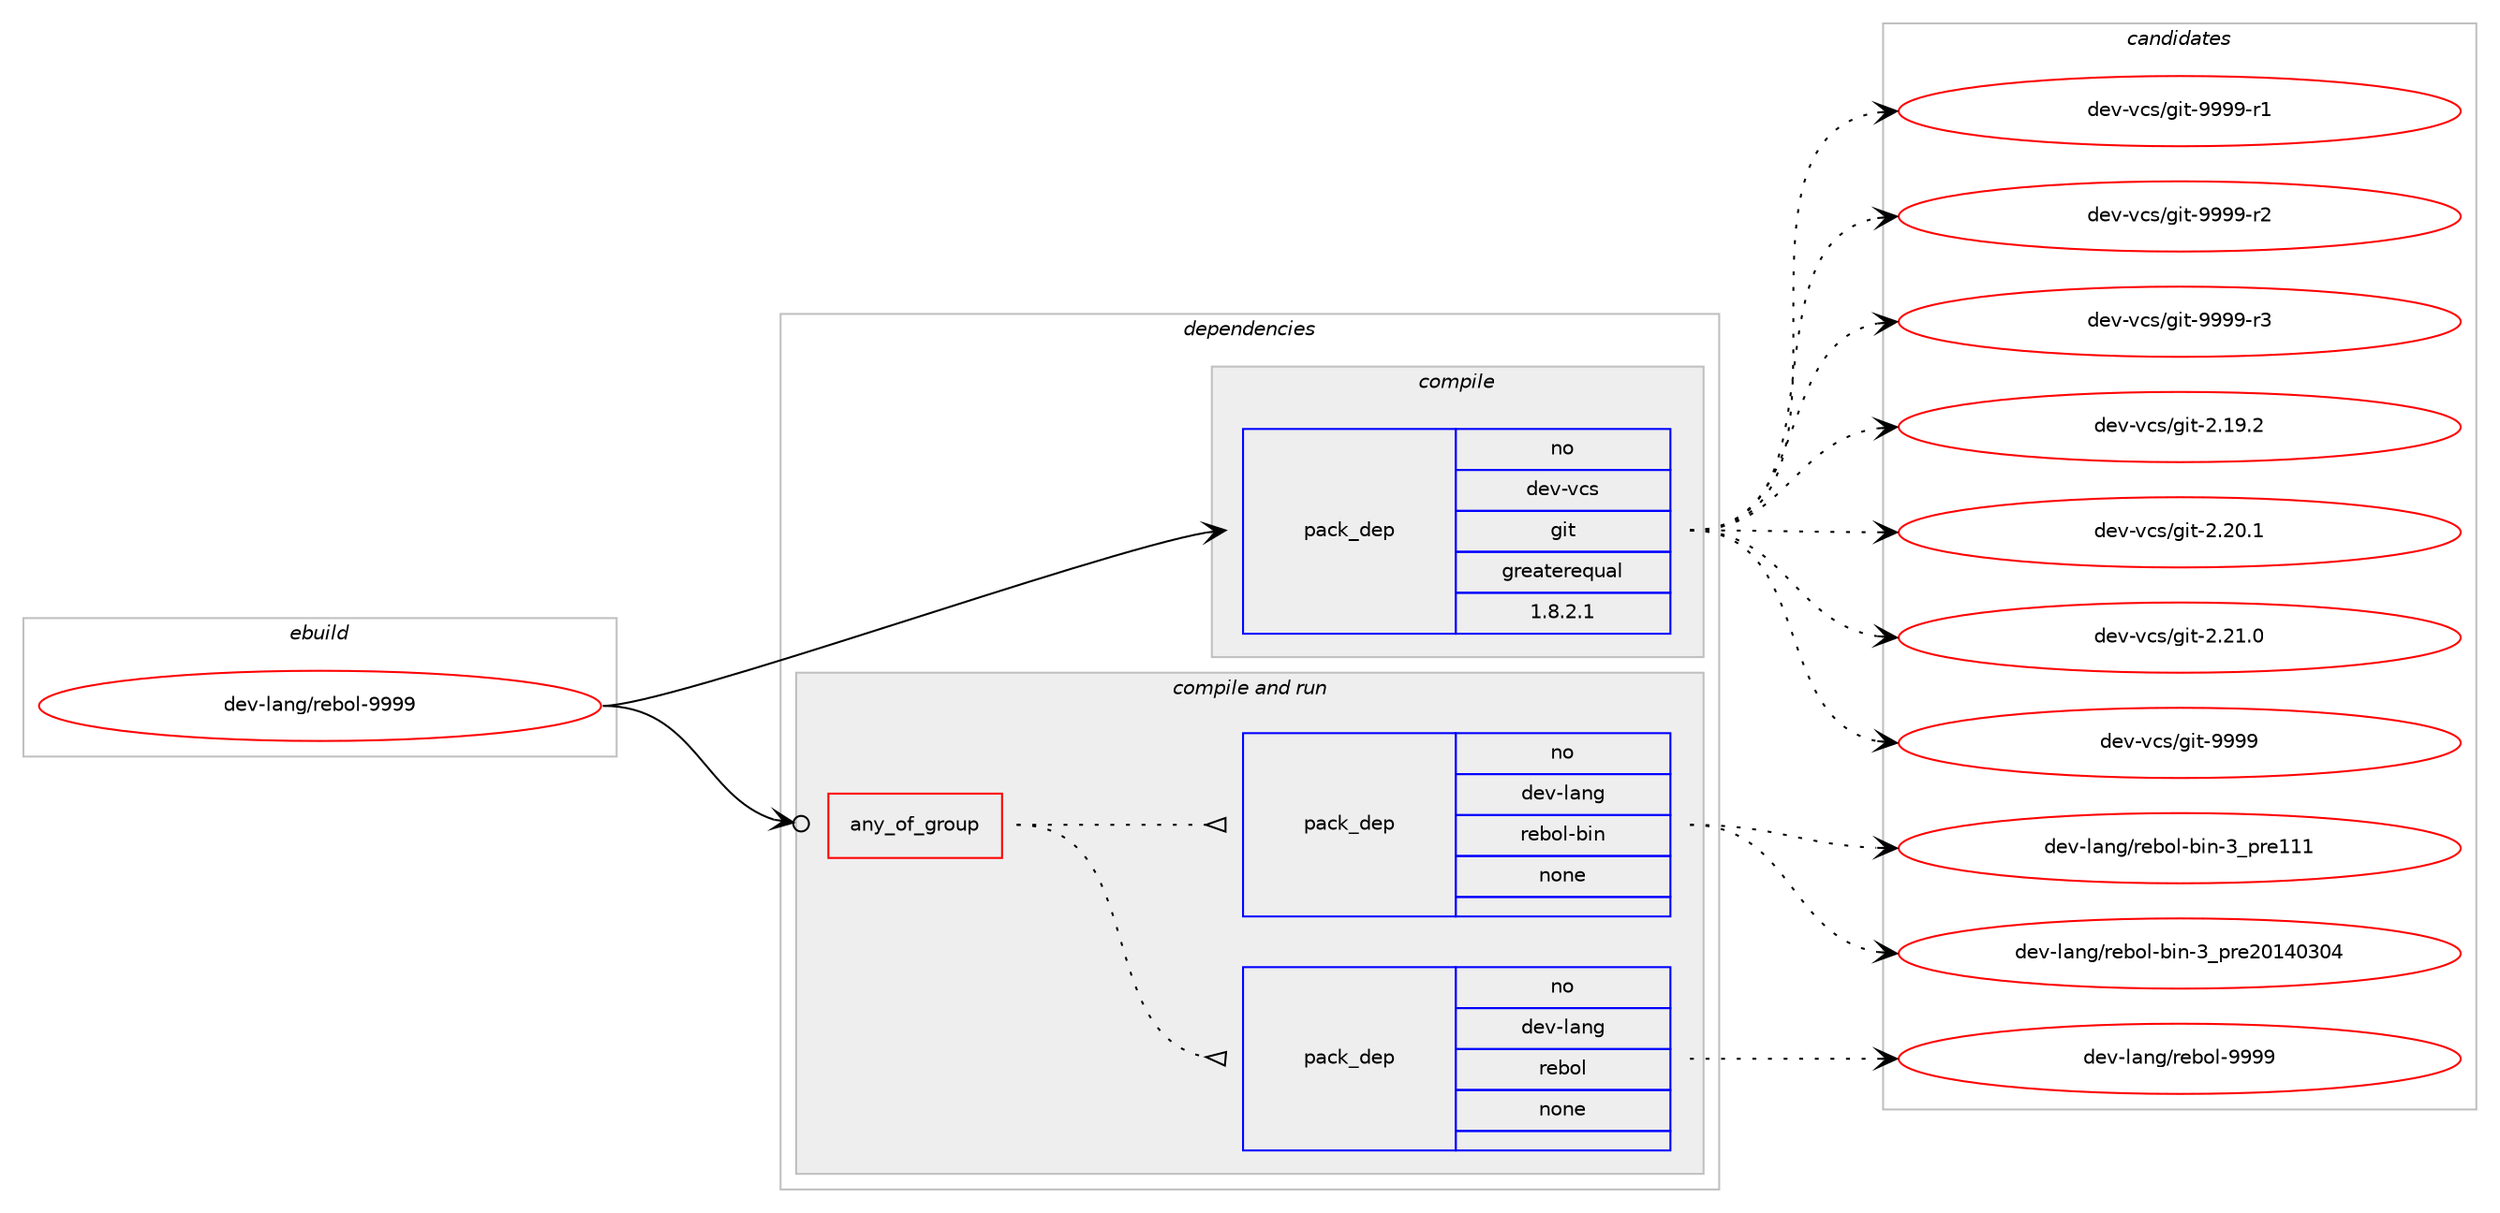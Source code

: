 digraph prolog {

# *************
# Graph options
# *************

newrank=true;
concentrate=true;
compound=true;
graph [rankdir=LR,fontname=Helvetica,fontsize=10,ranksep=1.5];#, ranksep=2.5, nodesep=0.2];
edge  [arrowhead=vee];
node  [fontname=Helvetica,fontsize=10];

# **********
# The ebuild
# **********

subgraph cluster_leftcol {
color=gray;
rank=same;
label=<<i>ebuild</i>>;
id [label="dev-lang/rebol-9999", color=red, width=4, href="../dev-lang/rebol-9999.svg"];
}

# ****************
# The dependencies
# ****************

subgraph cluster_midcol {
color=gray;
label=<<i>dependencies</i>>;
subgraph cluster_compile {
fillcolor="#eeeeee";
style=filled;
label=<<i>compile</i>>;
subgraph pack974932 {
dependency1362283 [label=<<TABLE BORDER="0" CELLBORDER="1" CELLSPACING="0" CELLPADDING="4" WIDTH="220"><TR><TD ROWSPAN="6" CELLPADDING="30">pack_dep</TD></TR><TR><TD WIDTH="110">no</TD></TR><TR><TD>dev-vcs</TD></TR><TR><TD>git</TD></TR><TR><TD>greaterequal</TD></TR><TR><TD>1.8.2.1</TD></TR></TABLE>>, shape=none, color=blue];
}
id:e -> dependency1362283:w [weight=20,style="solid",arrowhead="vee"];
}
subgraph cluster_compileandrun {
fillcolor="#eeeeee";
style=filled;
label=<<i>compile and run</i>>;
subgraph any22037 {
dependency1362284 [label=<<TABLE BORDER="0" CELLBORDER="1" CELLSPACING="0" CELLPADDING="4"><TR><TD CELLPADDING="10">any_of_group</TD></TR></TABLE>>, shape=none, color=red];subgraph pack974933 {
dependency1362285 [label=<<TABLE BORDER="0" CELLBORDER="1" CELLSPACING="0" CELLPADDING="4" WIDTH="220"><TR><TD ROWSPAN="6" CELLPADDING="30">pack_dep</TD></TR><TR><TD WIDTH="110">no</TD></TR><TR><TD>dev-lang</TD></TR><TR><TD>rebol</TD></TR><TR><TD>none</TD></TR><TR><TD></TD></TR></TABLE>>, shape=none, color=blue];
}
dependency1362284:e -> dependency1362285:w [weight=20,style="dotted",arrowhead="oinv"];
subgraph pack974934 {
dependency1362286 [label=<<TABLE BORDER="0" CELLBORDER="1" CELLSPACING="0" CELLPADDING="4" WIDTH="220"><TR><TD ROWSPAN="6" CELLPADDING="30">pack_dep</TD></TR><TR><TD WIDTH="110">no</TD></TR><TR><TD>dev-lang</TD></TR><TR><TD>rebol-bin</TD></TR><TR><TD>none</TD></TR><TR><TD></TD></TR></TABLE>>, shape=none, color=blue];
}
dependency1362284:e -> dependency1362286:w [weight=20,style="dotted",arrowhead="oinv"];
}
id:e -> dependency1362284:w [weight=20,style="solid",arrowhead="odotvee"];
}
subgraph cluster_run {
fillcolor="#eeeeee";
style=filled;
label=<<i>run</i>>;
}
}

# **************
# The candidates
# **************

subgraph cluster_choices {
rank=same;
color=gray;
label=<<i>candidates</i>>;

subgraph choice974932 {
color=black;
nodesep=1;
choice10010111845118991154710310511645504649574650 [label="dev-vcs/git-2.19.2", color=red, width=4,href="../dev-vcs/git-2.19.2.svg"];
choice10010111845118991154710310511645504650484649 [label="dev-vcs/git-2.20.1", color=red, width=4,href="../dev-vcs/git-2.20.1.svg"];
choice10010111845118991154710310511645504650494648 [label="dev-vcs/git-2.21.0", color=red, width=4,href="../dev-vcs/git-2.21.0.svg"];
choice1001011184511899115471031051164557575757 [label="dev-vcs/git-9999", color=red, width=4,href="../dev-vcs/git-9999.svg"];
choice10010111845118991154710310511645575757574511449 [label="dev-vcs/git-9999-r1", color=red, width=4,href="../dev-vcs/git-9999-r1.svg"];
choice10010111845118991154710310511645575757574511450 [label="dev-vcs/git-9999-r2", color=red, width=4,href="../dev-vcs/git-9999-r2.svg"];
choice10010111845118991154710310511645575757574511451 [label="dev-vcs/git-9999-r3", color=red, width=4,href="../dev-vcs/git-9999-r3.svg"];
dependency1362283:e -> choice10010111845118991154710310511645504649574650:w [style=dotted,weight="100"];
dependency1362283:e -> choice10010111845118991154710310511645504650484649:w [style=dotted,weight="100"];
dependency1362283:e -> choice10010111845118991154710310511645504650494648:w [style=dotted,weight="100"];
dependency1362283:e -> choice1001011184511899115471031051164557575757:w [style=dotted,weight="100"];
dependency1362283:e -> choice10010111845118991154710310511645575757574511449:w [style=dotted,weight="100"];
dependency1362283:e -> choice10010111845118991154710310511645575757574511450:w [style=dotted,weight="100"];
dependency1362283:e -> choice10010111845118991154710310511645575757574511451:w [style=dotted,weight="100"];
}
subgraph choice974933 {
color=black;
nodesep=1;
choice100101118451089711010347114101981111084557575757 [label="dev-lang/rebol-9999", color=red, width=4,href="../dev-lang/rebol-9999.svg"];
dependency1362285:e -> choice100101118451089711010347114101981111084557575757:w [style=dotted,weight="100"];
}
subgraph choice974934 {
color=black;
nodesep=1;
choice100101118451089711010347114101981111084598105110455195112114101494949 [label="dev-lang/rebol-bin-3_pre111", color=red, width=4,href="../dev-lang/rebol-bin-3_pre111.svg"];
choice1001011184510897110103471141019811110845981051104551951121141015048495248514852 [label="dev-lang/rebol-bin-3_pre20140304", color=red, width=4,href="../dev-lang/rebol-bin-3_pre20140304.svg"];
dependency1362286:e -> choice100101118451089711010347114101981111084598105110455195112114101494949:w [style=dotted,weight="100"];
dependency1362286:e -> choice1001011184510897110103471141019811110845981051104551951121141015048495248514852:w [style=dotted,weight="100"];
}
}

}
